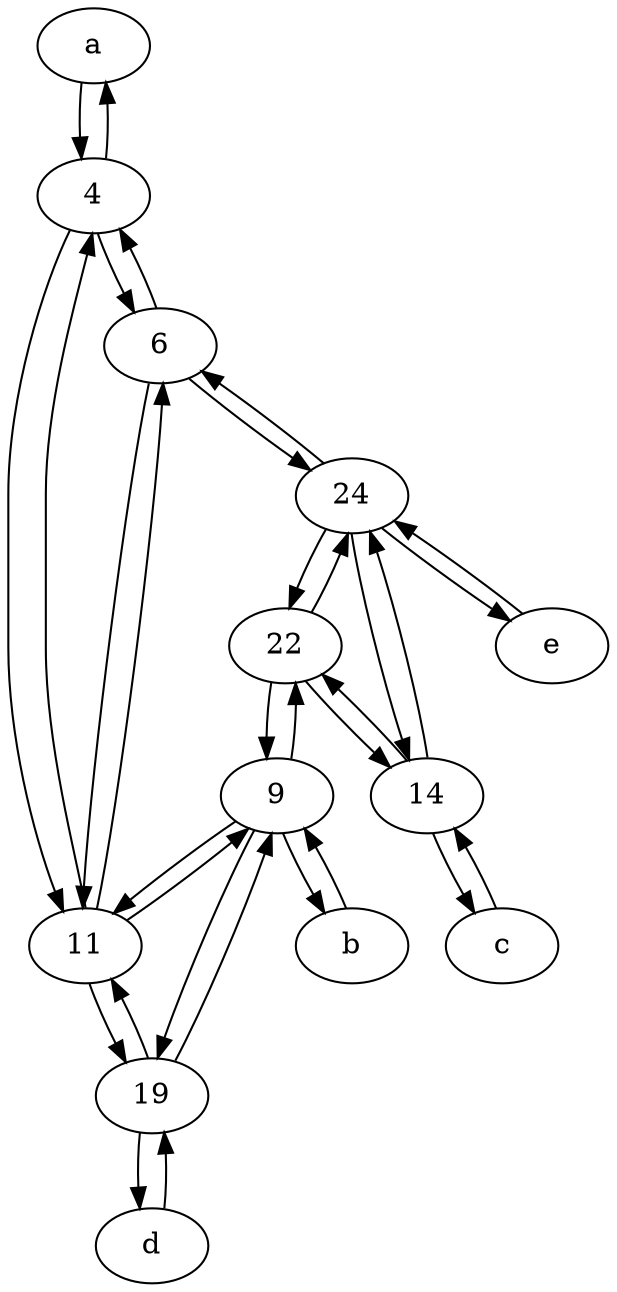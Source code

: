 digraph  {
	a [pos="40,10!"];
	24;
	22;
	14;
	11;
	d [pos="20,30!"];
	4;
	6;
	19;
	e [pos="30,50!"];
	b [pos="50,20!"];
	9;
	c [pos="20,10!"];
	22 -> 9;
	a -> 4;
	14 -> 24;
	c -> 14;
	22 -> 14;
	4 -> 11;
	22 -> 24;
	24 -> 22;
	6 -> 24;
	24 -> e;
	4 -> a;
	9 -> b;
	b -> 9;
	9 -> 11;
	9 -> 19;
	14 -> 22;
	11 -> 9;
	14 -> c;
	19 -> 11;
	d -> 19;
	e -> 24;
	19 -> d;
	6 -> 11;
	24 -> 6;
	24 -> 14;
	11 -> 19;
	11 -> 6;
	19 -> 9;
	4 -> 6;
	11 -> 4;
	6 -> 4;
	9 -> 22;

	}